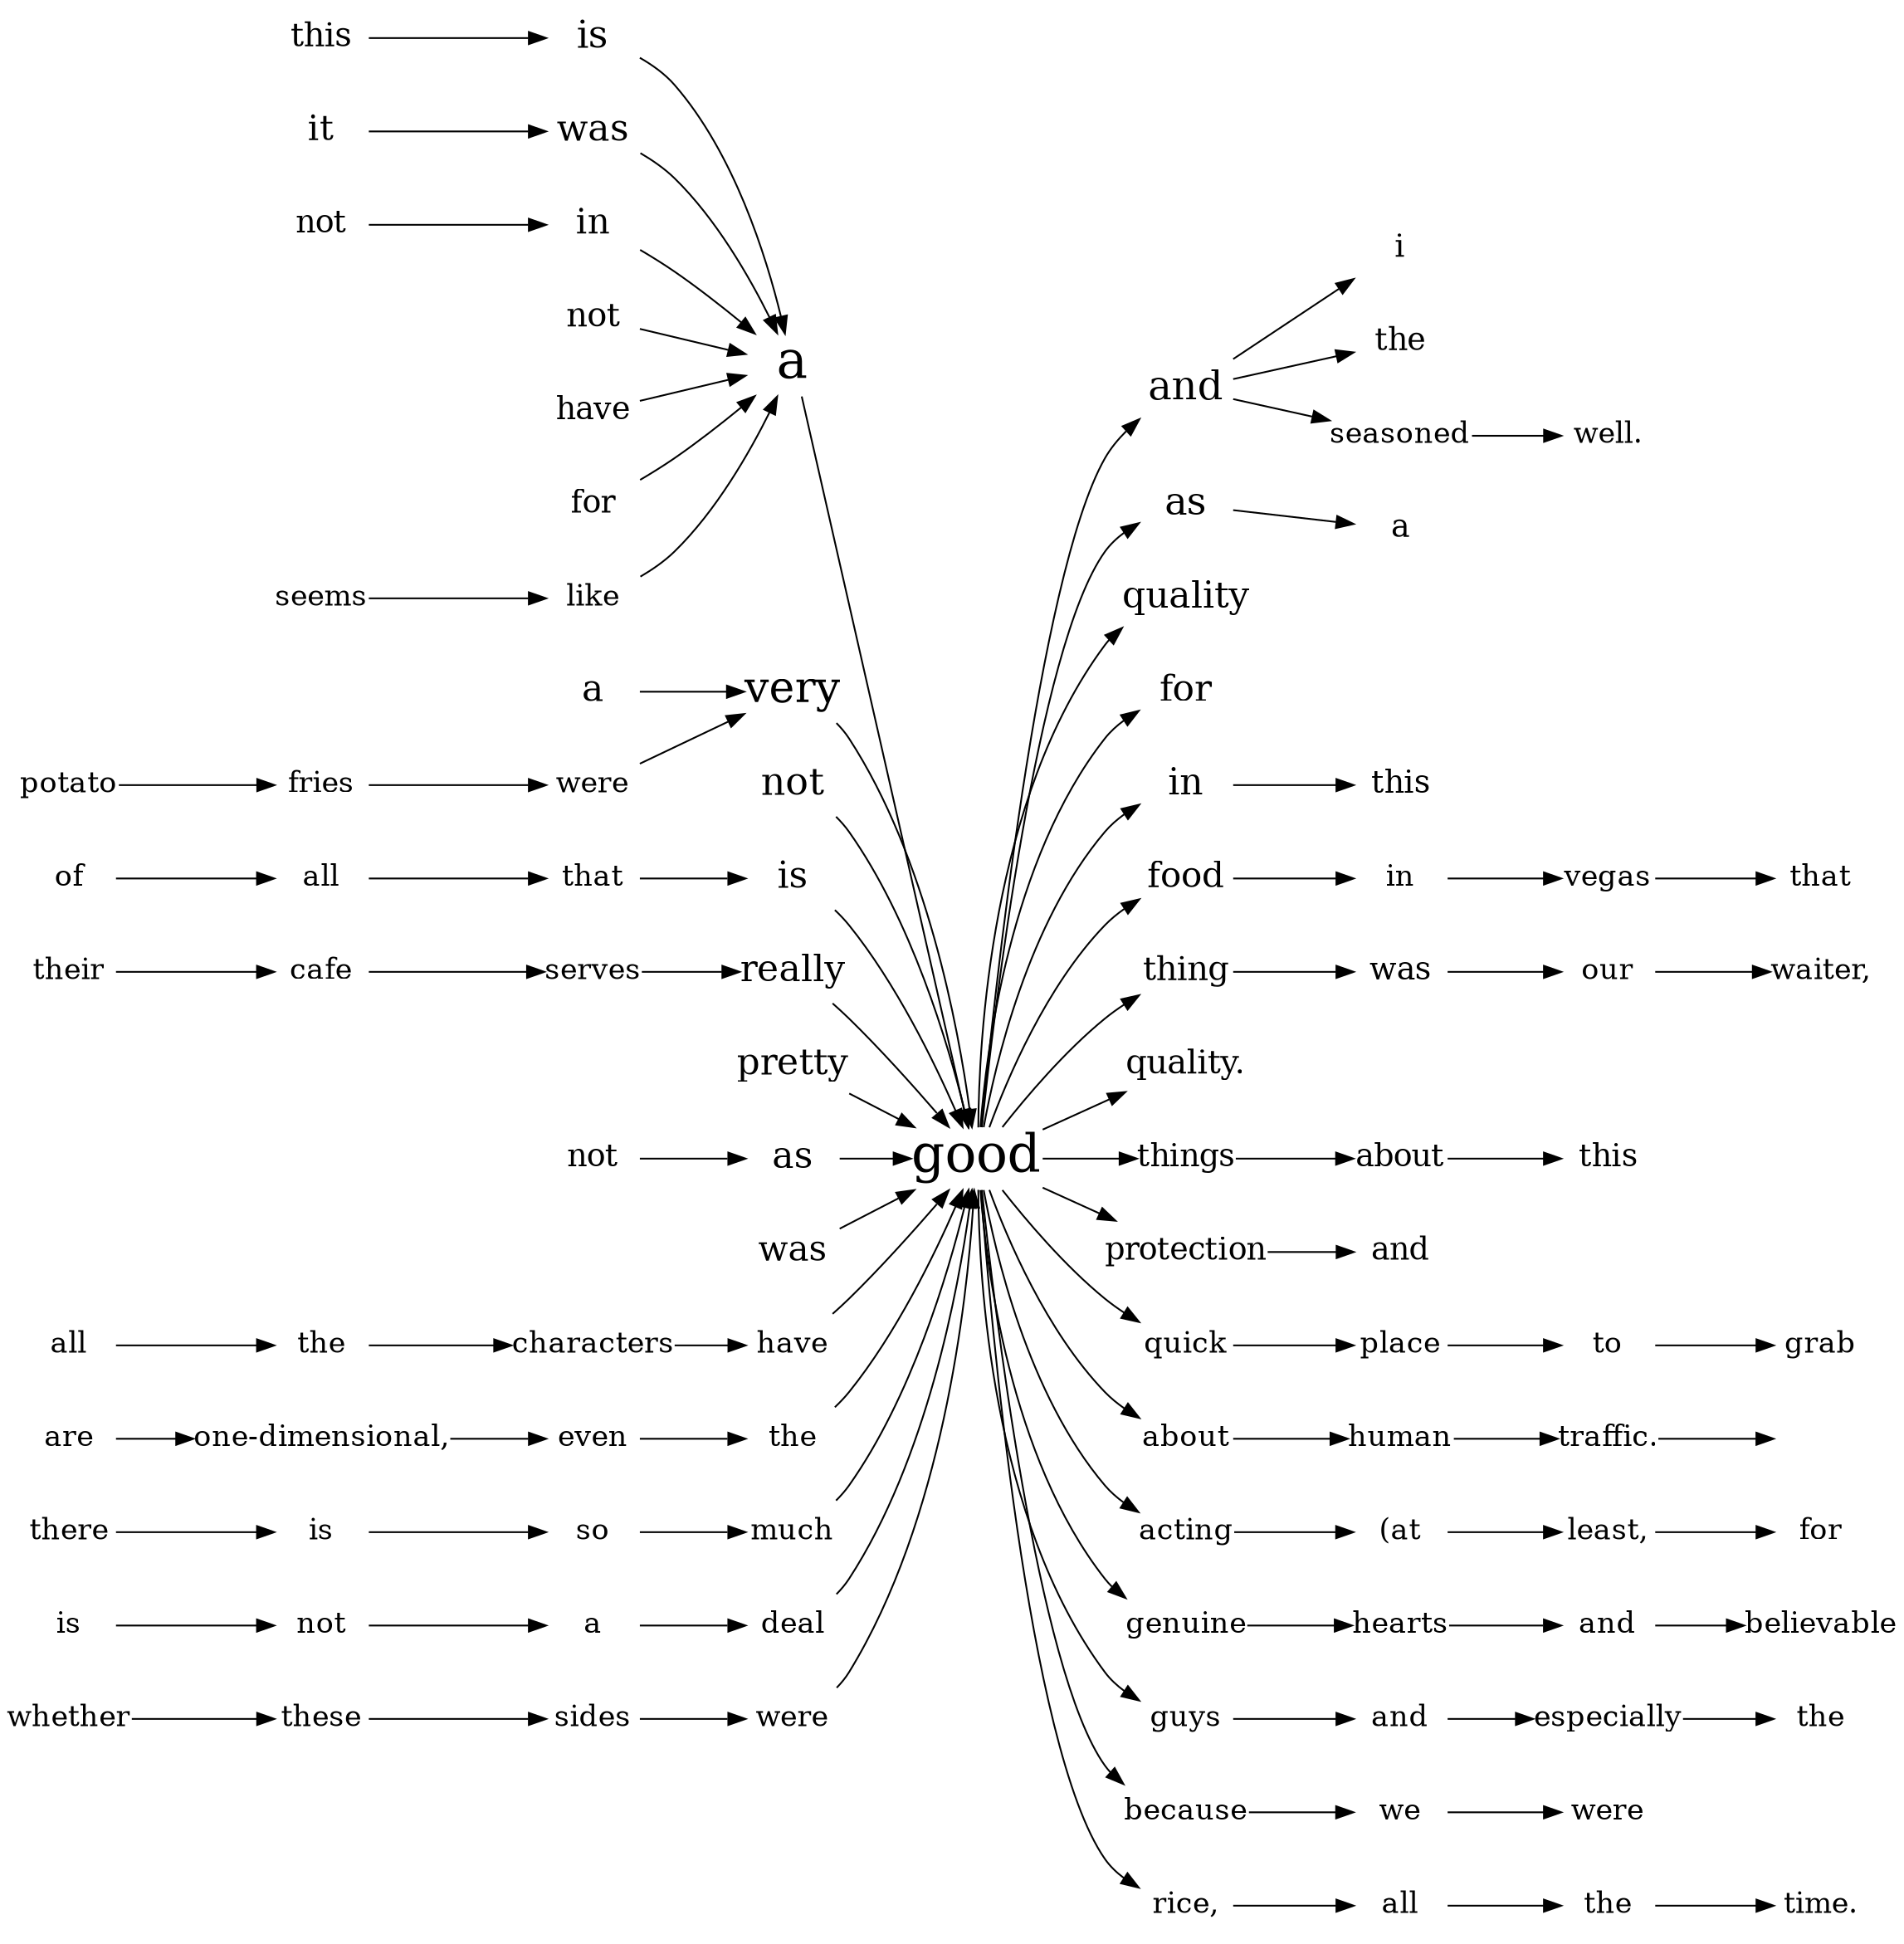 digraph good {
	graph [rankdir=LR]
	node [margin=0 shape=plaintext]
	good [label=good fontsize=30]
	"a-bwd-a" [label=a fontsize=30]
	"is-bwd-a-is" [label=is fontsize=22]
	"this-bwd-a-is-this" [label=this fontsize=19]
	"this-bwd-a-is-this" -> "is-bwd-a-is"
	"is-bwd-a-is" -> "a-bwd-a"
	"was-bwd-a-was" [label=was fontsize=21]
	"it-bwd-a-was-it" [label=it fontsize=20]
	"it-bwd-a-was-it" -> "was-bwd-a-was"
	"was-bwd-a-was" -> "a-bwd-a"
	"in-bwd-a-in" [label=in fontsize=20]
	"not-bwd-a-in-not" [label=not fontsize=18]
	"not-bwd-a-in-not" -> "in-bwd-a-in"
	"in-bwd-a-in" -> "a-bwd-a"
	"not-bwd-a-not" [label=not fontsize=19]
	"not-bwd-a-not" -> "a-bwd-a"
	"have-bwd-a-have" [label=have fontsize=18]
	"have-bwd-a-have" -> "a-bwd-a"
	"for-bwd-a-for" [label=for fontsize=18]
	"for-bwd-a-for" -> "a-bwd-a"
	"like-bwd-a-like" [label=like fontsize=17]
	"seems-bwd-a-like-seems" [label=seems fontsize=17]
	"seems-bwd-a-like-seems" -> "like-bwd-a-like"
	"like-bwd-a-like" -> "a-bwd-a"
	"a-bwd-a" -> good
	"very-bwd-very" [label=very fontsize=25]
	"a-bwd-very-a" [label=a fontsize=21]
	"a-bwd-very-a" -> "very-bwd-very"
	"were-bwd-very-were" [label=were fontsize=17]
	"fries-bwd-very-were-fries" [label=fries fontsize=17]
	"potato-bwd-very-were-fries-potato" [label=potato fontsize=17]
	"potato-bwd-very-were-fries-potato" -> "fries-bwd-very-were-fries"
	"fries-bwd-very-were-fries" -> "were-bwd-very-were"
	"were-bwd-very-were" -> "very-bwd-very"
	"very-bwd-very" -> good
	"not-bwd-not" [label=not fontsize=22]
	"not-bwd-not" -> good
	"is-bwd-is" [label=is fontsize=21]
	"that-bwd-is-that" [label=that fontsize=17]
	"all-bwd-is-that-all" [label=all fontsize=17]
	"of-bwd-is-that-all-of" [label=of fontsize=17]
	"of-bwd-is-that-all-of" -> "all-bwd-is-that-all"
	"all-bwd-is-that-all" -> "that-bwd-is-that"
	"that-bwd-is-that" -> "is-bwd-is"
	"is-bwd-is" -> good
	"really-bwd-really" [label=really fontsize=21]
	"serves-bwd-really-serves" [label=serves fontsize=17]
	"cafe-bwd-really-serves-cafe" [label=cafe fontsize=17]
	"their-bwd-really-serves-cafe-their" [label=their fontsize=17]
	"their-bwd-really-serves-cafe-their" -> "cafe-bwd-really-serves-cafe"
	"cafe-bwd-really-serves-cafe" -> "serves-bwd-really-serves"
	"serves-bwd-really-serves" -> "really-bwd-really"
	"really-bwd-really" -> good
	"pretty-bwd-pretty" [label=pretty fontsize=21]
	"pretty-bwd-pretty" -> good
	"as-bwd-as" [label=as fontsize=21]
	"not-bwd-as-not" [label=not fontsize=18]
	"not-bwd-as-not" -> "as-bwd-as"
	"as-bwd-as" -> good
	"was-bwd-was" [label=was fontsize=20]
	"was-bwd-was" -> good
	"have-bwd-have" [label=have fontsize=17]
	"characters-bwd-have-characters" [label=characters fontsize=17]
	"the-bwd-have-characters-the" [label=the fontsize=17]
	"all-bwd-have-characters-the-all" [label=all fontsize=17]
	"all-bwd-have-characters-the-all" -> "the-bwd-have-characters-the"
	"the-bwd-have-characters-the" -> "characters-bwd-have-characters"
	"characters-bwd-have-characters" -> "have-bwd-have"
	"have-bwd-have" -> good
	"the-bwd-the" [label=the fontsize=17]
	"even-bwd-the-even" [label=even fontsize=17]
	"one-dimensional,-bwd-the-even-one-dimensional," [label="one-dimensional," fontsize=17]
	"are-bwd-the-even-one-dimensional,-are" [label=are fontsize=17]
	"are-bwd-the-even-one-dimensional,-are" -> "one-dimensional,-bwd-the-even-one-dimensional,"
	"one-dimensional,-bwd-the-even-one-dimensional," -> "even-bwd-the-even"
	"even-bwd-the-even" -> "the-bwd-the"
	"the-bwd-the" -> good
	"much-bwd-much" [label=much fontsize=17]
	"so-bwd-much-so" [label=so fontsize=17]
	"is-bwd-much-so-is" [label=is fontsize=17]
	"there-bwd-much-so-is-there" [label=there fontsize=17]
	"there-bwd-much-so-is-there" -> "is-bwd-much-so-is"
	"is-bwd-much-so-is" -> "so-bwd-much-so"
	"so-bwd-much-so" -> "much-bwd-much"
	"much-bwd-much" -> good
	"deal-bwd-deal" [label=deal fontsize=17]
	"a-bwd-deal-a" [label=a fontsize=17]
	"not-bwd-deal-a-not" [label=not fontsize=17]
	"is-bwd-deal-a-not-is" [label=is fontsize=17]
	"is-bwd-deal-a-not-is" -> "not-bwd-deal-a-not"
	"not-bwd-deal-a-not" -> "a-bwd-deal-a"
	"a-bwd-deal-a" -> "deal-bwd-deal"
	"deal-bwd-deal" -> good
	"were-bwd-were" [label=were fontsize=17]
	"sides-bwd-were-sides" [label=sides fontsize=17]
	"these-bwd-were-sides-these" [label=these fontsize=17]
	"whether-bwd-were-sides-these-whether" [label=whether fontsize=17]
	"whether-bwd-were-sides-these-whether" -> "these-bwd-were-sides-these"
	"these-bwd-were-sides-these" -> "sides-bwd-were-sides"
	"sides-bwd-were-sides" -> "were-bwd-were"
	"were-bwd-were" -> good
	"and-fwd-and" [label=and fontsize=23]
	"i-fwd-and-i" [label=i fontsize=18]
	"and-fwd-and" -> "i-fwd-and-i"
	"the-fwd-and-the" [label=the fontsize=18]
	"and-fwd-and" -> "the-fwd-and-the"
	"seasoned-fwd-and-seasoned" [label=seasoned fontsize=17]
	"well.-fwd-and-seasoned-well." [label="well." fontsize=17]
	"seasoned-fwd-and-seasoned" -> "well.-fwd-and-seasoned-well."
	"and-fwd-and" -> "seasoned-fwd-and-seasoned"
	good -> "and-fwd-and"
	"as-fwd-as" [label=as fontsize=22]
	"a-fwd-as-a" [label=a fontsize=18]
	"as-fwd-as" -> "a-fwd-as-a"
	good -> "as-fwd-as"
	"quality-fwd-quality" [label=quality fontsize=21]
	good -> "quality-fwd-quality"
	"for-fwd-for" [label=for fontsize=21]
	good -> "for-fwd-for"
	"in-fwd-in" [label=in fontsize=21]
	"this-fwd-in-this" [label=this fontsize=18]
	"in-fwd-in" -> "this-fwd-in-this"
	good -> "in-fwd-in"
	"food-fwd-food" [label=food fontsize=20]
	"in-fwd-food-in" [label=in fontsize=17]
	"vegas-fwd-food-in-vegas" [label=vegas fontsize=17]
	"that-fwd-food-in-vegas-that" [label=that fontsize=17]
	"vegas-fwd-food-in-vegas" -> "that-fwd-food-in-vegas-that"
	"in-fwd-food-in" -> "vegas-fwd-food-in-vegas"
	"food-fwd-food" -> "in-fwd-food-in"
	good -> "food-fwd-food"
	"thing-fwd-thing" [label=thing fontsize=19]
	"was-fwd-thing-was" [label=was fontsize=18]
	"our-fwd-thing-was-our" [label=our fontsize=17]
	"waiter,-fwd-thing-was-our-waiter," [label="waiter," fontsize=17]
	"our-fwd-thing-was-our" -> "waiter,-fwd-thing-was-our-waiter,"
	"was-fwd-thing-was" -> "our-fwd-thing-was-our"
	"thing-fwd-thing" -> "was-fwd-thing-was"
	good -> "thing-fwd-thing"
	"quality.-fwd-quality." [label="quality." fontsize=19]
	good -> "quality.-fwd-quality."
	"things-fwd-things" [label=things fontsize=18]
	"about-fwd-things-about" [label=about fontsize=18]
	"this-fwd-things-about-this" [label=this fontsize=18]
	"about-fwd-things-about" -> "this-fwd-things-about-this"
	"things-fwd-things" -> "about-fwd-things-about"
	good -> "things-fwd-things"
	"protection-fwd-protection" [label=protection fontsize=18]
	"and-fwd-protection-and" [label=and fontsize=18]
	"protection-fwd-protection" -> "and-fwd-protection-and"
	good -> "protection-fwd-protection"
	"quick-fwd-quick" [label=quick fontsize=17]
	"place-fwd-quick-place" [label=place fontsize=17]
	"to-fwd-quick-place-to" [label=to fontsize=17]
	"grab-fwd-quick-place-to-grab" [label=grab fontsize=17]
	"to-fwd-quick-place-to" -> "grab-fwd-quick-place-to-grab"
	"place-fwd-quick-place" -> "to-fwd-quick-place-to"
	"quick-fwd-quick" -> "place-fwd-quick-place"
	good -> "quick-fwd-quick"
	"about-fwd-about" [label=about fontsize=17]
	"human-fwd-about-human" [label=human fontsize=17]
	"traffic.-fwd-about-human-traffic." [label="traffic." fontsize=17]
	"-fwd-about-human-traffic.-" [label="" fontsize=17]
	"traffic.-fwd-about-human-traffic." -> "-fwd-about-human-traffic.-"
	"human-fwd-about-human" -> "traffic.-fwd-about-human-traffic."
	"about-fwd-about" -> "human-fwd-about-human"
	good -> "about-fwd-about"
	"acting-fwd-acting" [label=acting fontsize=17]
	"(at-fwd-acting-(at" [label="(at" fontsize=17]
	"least,-fwd-acting-(at-least," [label="least," fontsize=17]
	"for-fwd-acting-(at-least,-for" [label=for fontsize=17]
	"least,-fwd-acting-(at-least," -> "for-fwd-acting-(at-least,-for"
	"(at-fwd-acting-(at" -> "least,-fwd-acting-(at-least,"
	"acting-fwd-acting" -> "(at-fwd-acting-(at"
	good -> "acting-fwd-acting"
	"genuine-fwd-genuine" [label=genuine fontsize=17]
	"hearts-fwd-genuine-hearts" [label=hearts fontsize=17]
	"and-fwd-genuine-hearts-and" [label=and fontsize=17]
	"believable-fwd-genuine-hearts-and-believable" [label=believable fontsize=17]
	"and-fwd-genuine-hearts-and" -> "believable-fwd-genuine-hearts-and-believable"
	"hearts-fwd-genuine-hearts" -> "and-fwd-genuine-hearts-and"
	"genuine-fwd-genuine" -> "hearts-fwd-genuine-hearts"
	good -> "genuine-fwd-genuine"
	"guys-fwd-guys" [label=guys fontsize=17]
	"and-fwd-guys-and" [label=and fontsize=17]
	"especially-fwd-guys-and-especially" [label=especially fontsize=17]
	"the-fwd-guys-and-especially-the" [label=the fontsize=17]
	"especially-fwd-guys-and-especially" -> "the-fwd-guys-and-especially-the"
	"and-fwd-guys-and" -> "especially-fwd-guys-and-especially"
	"guys-fwd-guys" -> "and-fwd-guys-and"
	good -> "guys-fwd-guys"
	"because-fwd-because" [label=because fontsize=17]
	"we-fwd-because-we" [label=we fontsize=17]
	"were-fwd-because-we-were" [label=were fontsize=17]
	"we-fwd-because-we" -> "were-fwd-because-we-were"
	"because-fwd-because" -> "we-fwd-because-we"
	good -> "because-fwd-because"
	"rice,-fwd-rice," [label="rice," fontsize=17]
	"all-fwd-rice,-all" [label=all fontsize=17]
	"the-fwd-rice,-all-the" [label=the fontsize=17]
	"time.-fwd-rice,-all-the-time." [label="time." fontsize=17]
	"the-fwd-rice,-all-the" -> "time.-fwd-rice,-all-the-time."
	"all-fwd-rice,-all" -> "the-fwd-rice,-all-the"
	"rice,-fwd-rice," -> "all-fwd-rice,-all"
	good -> "rice,-fwd-rice,"
}
